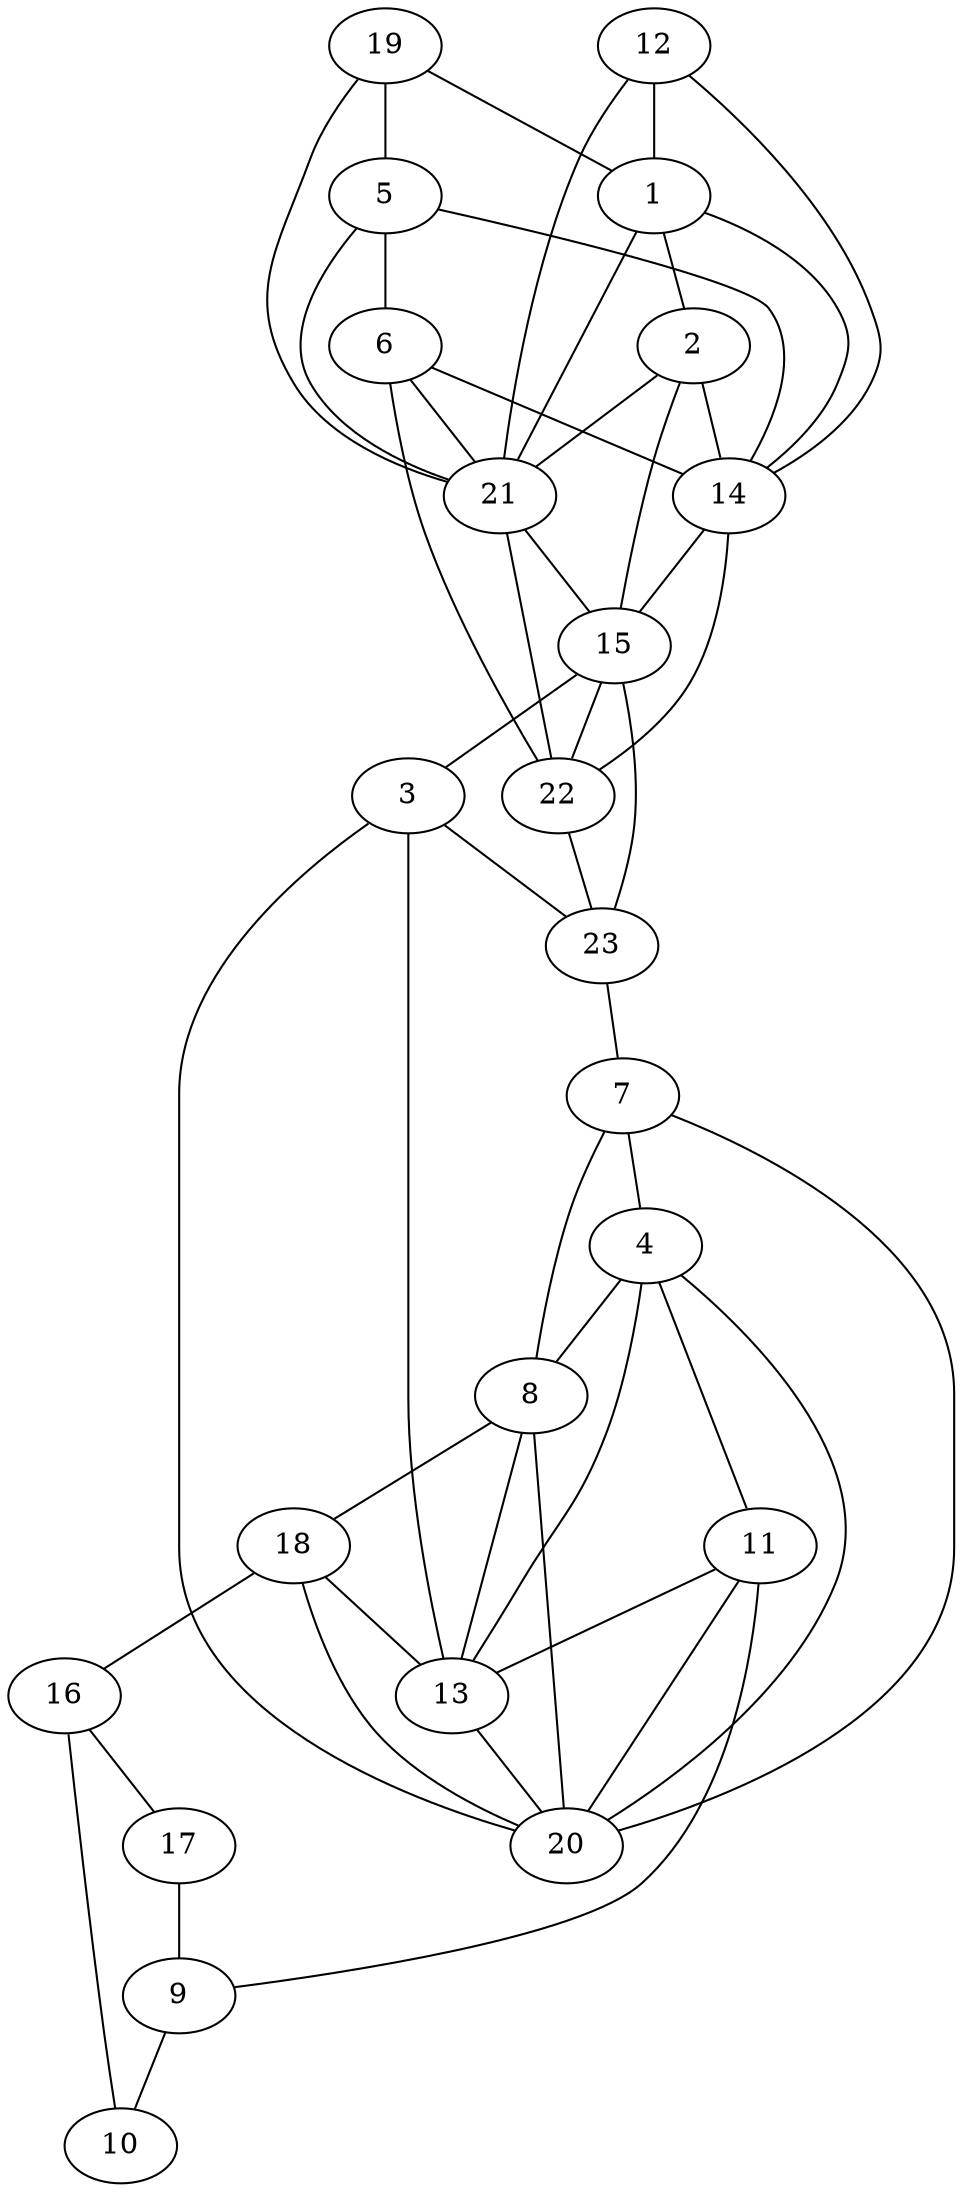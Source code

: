 graph pdb1vdr {
	1	 [aaLength=10,
		sequence=PADKKQYRSR,
		type=0];
	2	 [aaLength=7,
		sequence=RTTFESM,
		type=0];
	1 -- 2	 [distance0="19.42218",
		frequency=1,
		type0=1];
	14	 [aaLength=4,
		sequence=VVLG,
		type=1];
	1 -- 14	 [distance0="24.46849",
		frequency=1,
		type0=3];
	21	 [aaLength=5,
		sequence=PVVLG,
		type=1];
	1 -- 21	 [distance0="23.86853",
		frequency=1,
		type0=2];
	2 -- 14	 [distance0="22.81299",
		frequency=1,
		type0=2];
	15	 [aaLength=4,
		sequence=QIVM,
		type=1];
	2 -- 15	 [distance0="8.0",
		frequency=1,
		type0=4];
	2 -- 21	 [distance0="23.00941",
		frequency=1,
		type0=3];
	3	 [aaLength=10,
		sequence=VEEAVDIAAS,
		type=0];
	13	 [aaLength=5,
		sequence=AYVIG,
		type=1];
	3 -- 13	 [distance0="15.8107",
		distance1="5.0",
		frequency=2,
		type0=2,
		type1=4];
	23	 [aaLength=4,
		sequence=AHRA,
		type=1];
	3 -- 23	 [distance0="7.808854",
		frequency=1,
		type0=1];
	4	 [aaLength=10,
		sequence=AAIYALFQPH,
		type=0];
	8	 [aaLength=10,
		sequence=AAIYALFQPH,
		type=0];
	4 -- 8	 [distance0="4.11673",
		frequency=1,
		type0=1];
	11	 [aaLength=7,
		sequence=RMVLSRV,
		type=1];
	4 -- 11	 [distance0="2.0",
		frequency=1,
		type0=4];
	4 -- 13	 [distance0="18.08917",
		frequency=1,
		type0=2];
	20	 [aaLength=5,
		sequence=AYVIG,
		type=1];
	4 -- 20	 [distance0="18.08917",
		frequency=1,
		type0=3];
	5	 [aaLength=10,
		sequence=PADKKQYRSR,
		type=0];
	6	 [aaLength=7,
		sequence=RTTFESM,
		type=0];
	5 -- 6	 [distance0="26.07847",
		frequency=1,
		type0=1];
	5 -- 14	 [distance0="35.77652",
		frequency=1,
		type0=3];
	5 -- 21	 [distance0="35.36891",
		distance1="4.0",
		frequency=2,
		type0=2,
		type1=4];
	6 -- 14	 [distance0="20.19519",
		frequency=1,
		type0=1];
	6 -- 21	 [distance0="20.4168",
		frequency=1,
		type0=2];
	22	 [aaLength=4,
		sequence=QIVM,
		type=1];
	6 -- 22	 [distance0="8.0",
		frequency=1,
		type0=4];
	7	 [aaLength=10,
		sequence=VEEAVDIAAS,
		type=0];
	7 -- 4	 [distance0="25.35439",
		frequency=1,
		type0=1];
	7 -- 8	 [distance0="25.5308",
		frequency=1,
		type0=2];
	7 -- 20	 [distance0="5.0",
		frequency=1,
		type0=4];
	8 -- 13	 [distance0="18.74178",
		frequency=1,
		type0=2];
	18	 [aaLength=7,
		sequence=RMVLSRV,
		type=1];
	8 -- 18	 [distance0="2.0",
		frequency=1,
		type0=4];
	8 -- 20	 [distance0="18.74178",
		frequency=1,
		type0=3];
	9	 [aaLength=8,
		sequence=WELDAETD,
		type=1];
	10	 [aaLength=8,
		sequence=FTLQEWVR,
		type=1];
	9 -- 10	 [distance0="11.0",
		distance1="3.0",
		frequency=2,
		type0=2,
		type1=4];
	11 -- 9	 [distance0="17.0",
		frequency=1,
		type0=4];
	11 -- 13	 [distance0="18.0",
		frequency=1,
		type0=2];
	11 -- 20	 [distance0="18.0",
		frequency=1,
		type0=3];
	12	 [aaLength=7,
		sequence=LVSVAAL,
		type=1];
	12 -- 1	 [distance0="30.81731",
		frequency=1,
		type0=2];
	12 -- 14	 [distance0="32.0",
		frequency=1,
		type0=4];
	12 -- 21	 [distance0="38.0",
		frequency=1,
		type0=3];
	13 -- 20	 [distance0="0.0",
		frequency=1,
		type0=1];
	14 -- 15	 [distance0="19.0",
		frequency=1,
		type0=2];
	14 -- 22	 [distance0="19.0",
		frequency=1,
		type0=3];
	15 -- 3	 [distance0="17.0",
		frequency=1,
		type0=4];
	15 -- 22	 [distance0="0.0",
		frequency=1,
		type0=1];
	15 -- 23	 [distance0="15.0",
		frequency=1,
		type0=2];
	16	 [aaLength=8,
		sequence=WELDAETD,
		type=1];
	16 -- 10	 [distance0="11.0",
		frequency=1,
		type0=2];
	17	 [aaLength=8,
		sequence=FTLQEWVR,
		type=1];
	16 -- 17	 [distance0="11.0",
		distance1="3.0",
		frequency=2,
		type0=3,
		type1=4];
	17 -- 9	 [distance0="11.0",
		frequency=1,
		type0=2];
	18 -- 13	 [distance0="18.0",
		frequency=1,
		type0=2];
	18 -- 16	 [distance0="17.0",
		frequency=1,
		type0=4];
	18 -- 20	 [distance0="18.0",
		frequency=1,
		type0=3];
	19	 [aaLength=8,
		sequence=LVSVAALA,
		type=1];
	19 -- 1	 [distance0="30.81731",
		frequency=1,
		type0=2];
	19 -- 5	 [distance0="16.0",
		frequency=1,
		type0=4];
	19 -- 21	 [distance0="38.0",
		frequency=1,
		type0=3];
	20 -- 3	 [distance0="15.8107",
		frequency=1,
		type0=2];
	21 -- 15	 [distance0="20.0",
		frequency=1,
		type0=2];
	21 -- 22	 [distance0="20.0",
		frequency=1,
		type0=3];
	22 -- 23	 [distance0="15.0",
		distance1="11.0",
		frequency=2,
		type0=2,
		type1=4];
	23 -- 7	 [distance0="2.0",
		frequency=1,
		type0=4];
}
